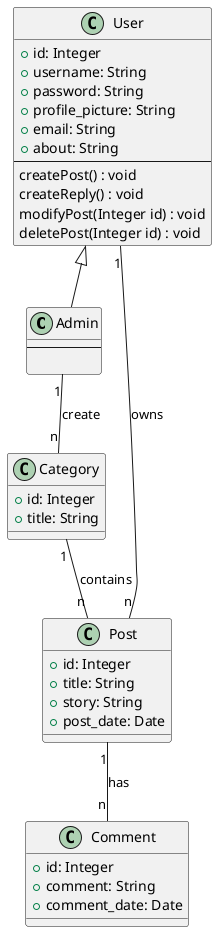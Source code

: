 @startuml CLASS
' left to right direction
' skinparam linetype ortho

' Define entities


class Admin {
    ---
    
}

class User {
    + id: Integer
    + username: String
    + password: String
    + profile_picture: String
    + email: String
    + about: String
    ---
    createPost() : void
    createReply() : void
    modifyPost(Integer id) : void
    deletePost(Integer id) : void
}

class Category {
    + id: Integer
    + title: String
}

class Post {
    + id: Integer
    + title: String
    + story: String
    + post_date: Date
}

class Comment {
    + id: Integer
    + comment: String
    + comment_date: Date
}

User <|-- Admin

' Relationships
User "1" -- "n" Post : owns
Post "1" -- "n" Comment : has
Category "1" -- "n" Post : contains
Admin "1" -- "n" Category : create


@enduml